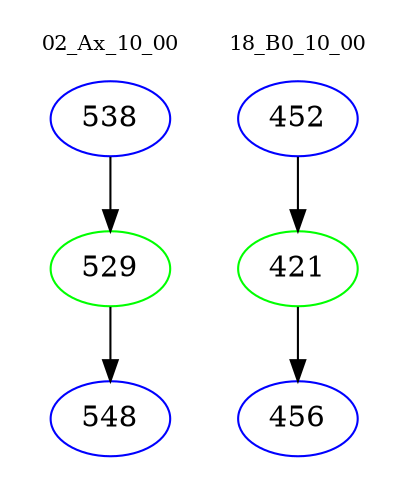 digraph{
subgraph cluster_0 {
color = white
label = "02_Ax_10_00";
fontsize=10;
T0_538 [label="538", color="blue"]
T0_538 -> T0_529 [color="black"]
T0_529 [label="529", color="green"]
T0_529 -> T0_548 [color="black"]
T0_548 [label="548", color="blue"]
}
subgraph cluster_1 {
color = white
label = "18_B0_10_00";
fontsize=10;
T1_452 [label="452", color="blue"]
T1_452 -> T1_421 [color="black"]
T1_421 [label="421", color="green"]
T1_421 -> T1_456 [color="black"]
T1_456 [label="456", color="blue"]
}
}
